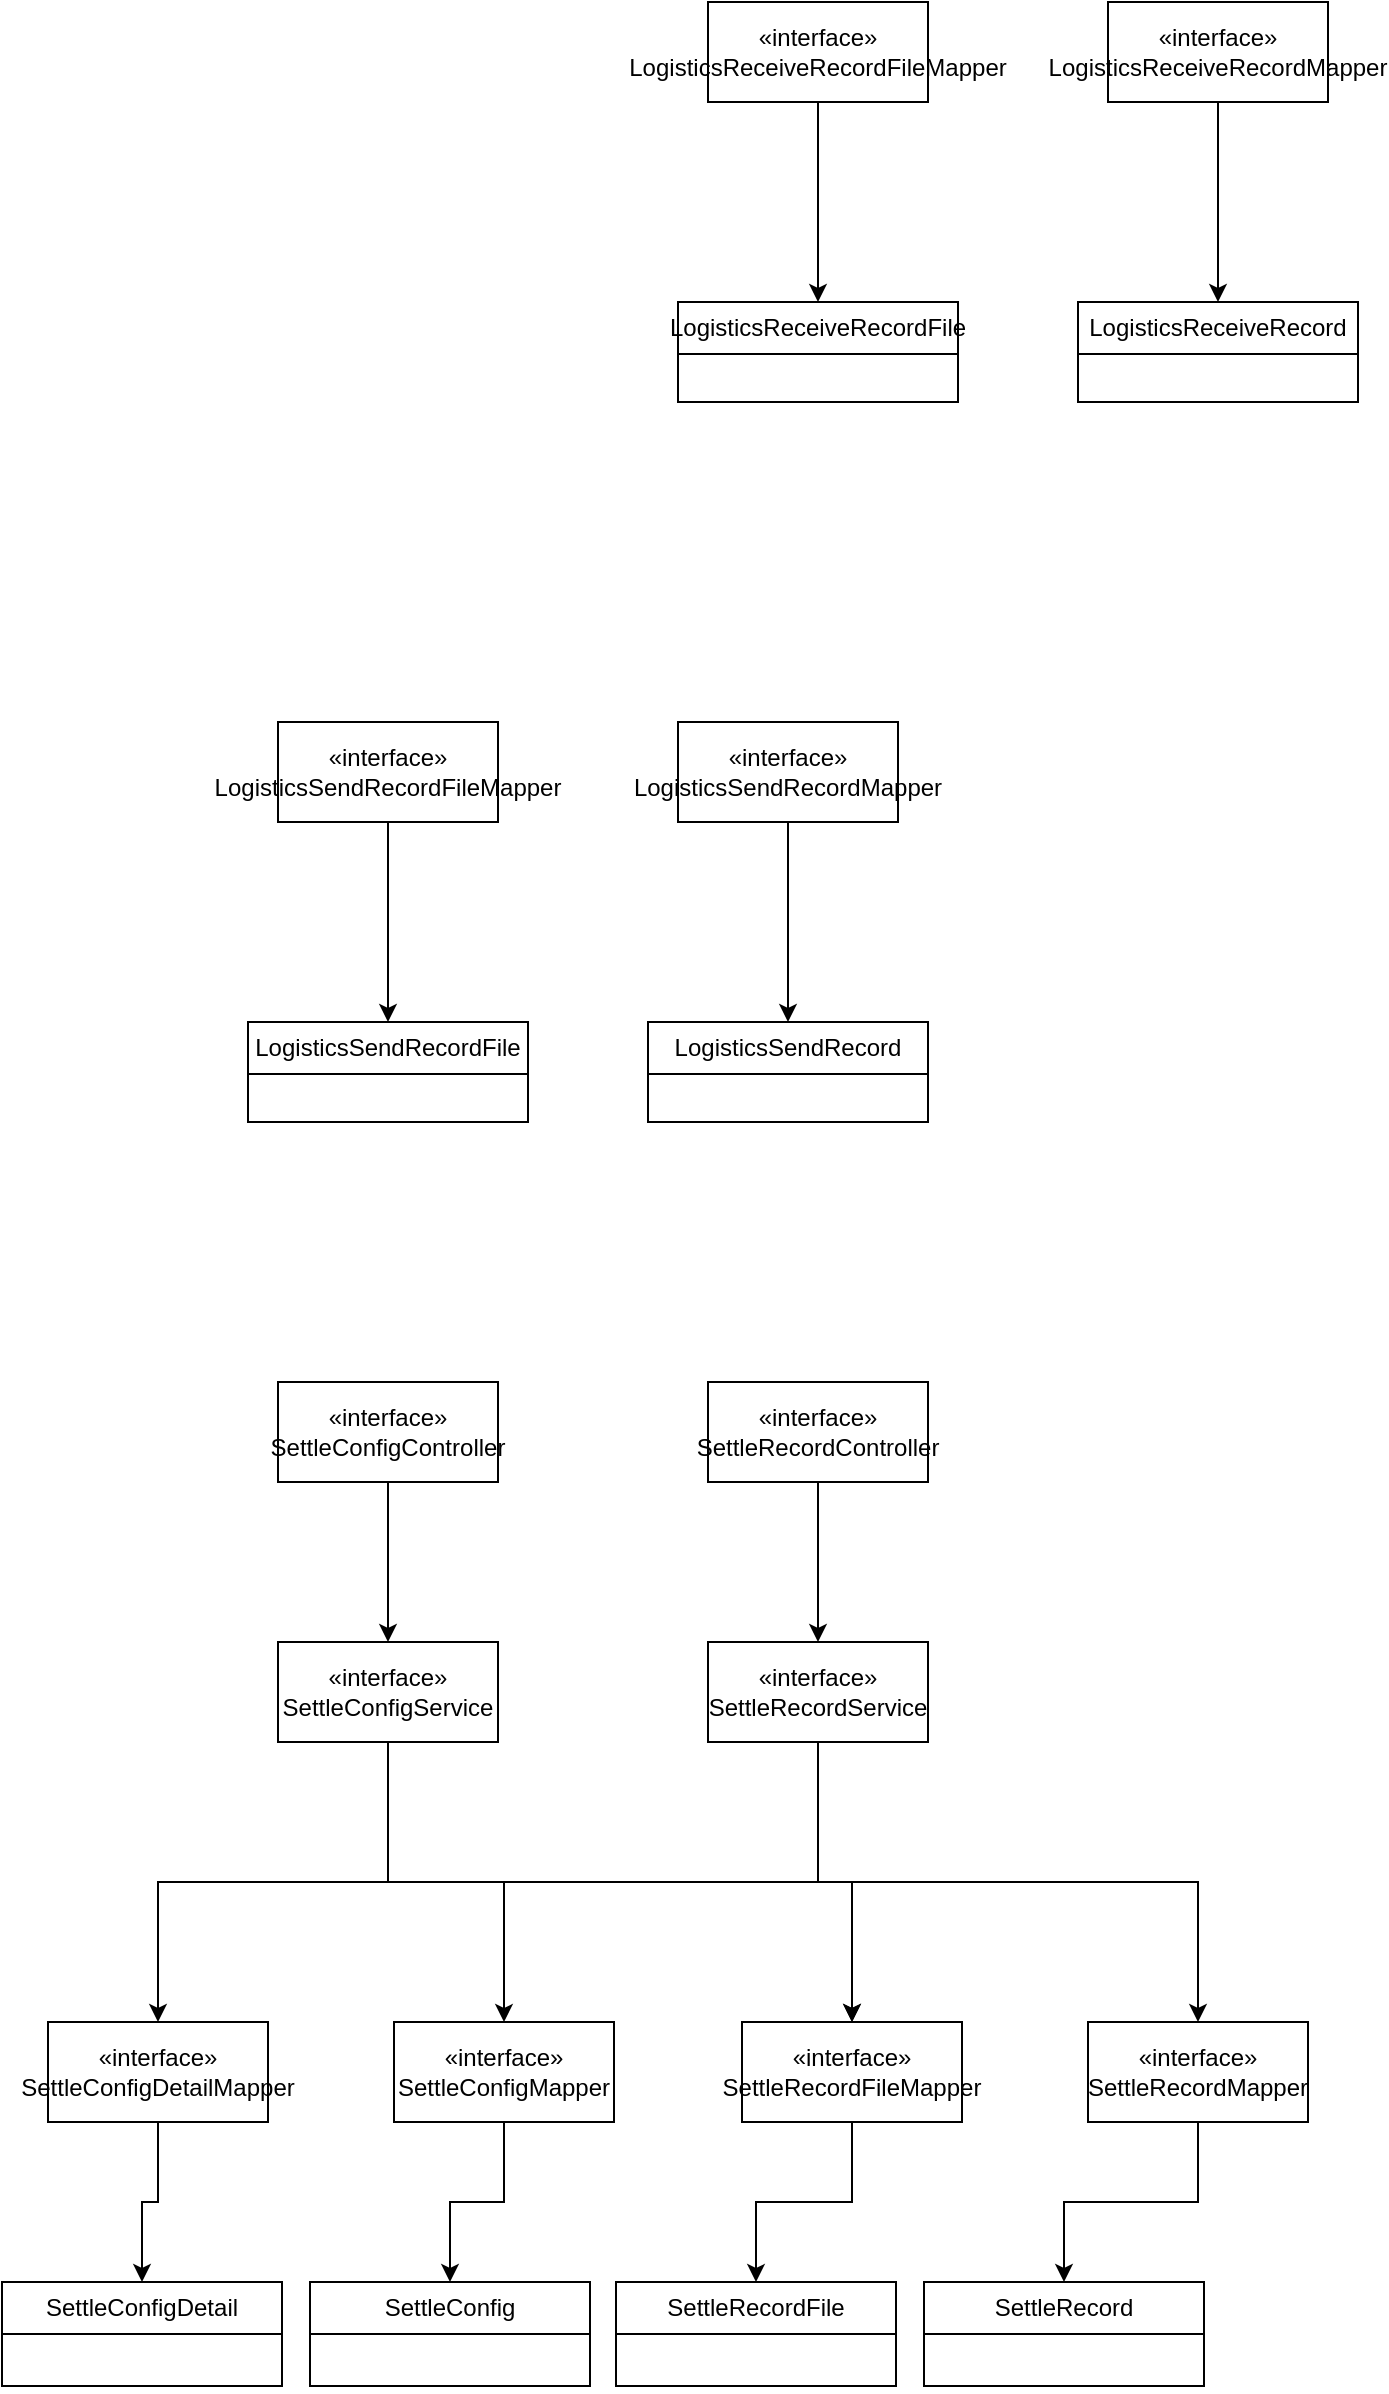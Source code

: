 <mxfile version="21.6.8" type="github">
  <diagram name="第 1 页" id="4Lf9_RHffd5M5_sBFVX4">
    <mxGraphModel dx="1379" dy="796" grid="1" gridSize="10" guides="1" tooltips="1" connect="1" arrows="1" fold="1" page="1" pageScale="1" pageWidth="827" pageHeight="1169" math="0" shadow="0">
      <root>
        <mxCell id="0" />
        <mxCell id="1" parent="0" />
        <mxCell id="0z8CAwwoSVDNRoBTpK5x-17" style="edgeStyle=orthogonalEdgeStyle;rounded=0;orthogonalLoop=1;jettySize=auto;html=1;entryX=0.5;entryY=0;entryDx=0;entryDy=0;" edge="1" parent="1" source="0z8CAwwoSVDNRoBTpK5x-2" target="0z8CAwwoSVDNRoBTpK5x-13">
          <mxGeometry relative="1" as="geometry" />
        </mxCell>
        <mxCell id="0z8CAwwoSVDNRoBTpK5x-2" value="«interface»&lt;br&gt;LogisticsReceiveRecordFileMapper" style="html=1;whiteSpace=wrap;" vertex="1" parent="1">
          <mxGeometry x="430" y="170" width="110" height="50" as="geometry" />
        </mxCell>
        <mxCell id="0z8CAwwoSVDNRoBTpK5x-18" style="edgeStyle=orthogonalEdgeStyle;rounded=0;orthogonalLoop=1;jettySize=auto;html=1;" edge="1" parent="1" source="0z8CAwwoSVDNRoBTpK5x-3" target="0z8CAwwoSVDNRoBTpK5x-15">
          <mxGeometry relative="1" as="geometry" />
        </mxCell>
        <mxCell id="0z8CAwwoSVDNRoBTpK5x-3" value="«interface»&lt;br&gt;LogisticsReceiveRecordMapper" style="html=1;whiteSpace=wrap;" vertex="1" parent="1">
          <mxGeometry x="630" y="170" width="110" height="50" as="geometry" />
        </mxCell>
        <mxCell id="0z8CAwwoSVDNRoBTpK5x-13" value="LogisticsReceiveRecordFile" style="swimlane;fontStyle=0;childLayout=stackLayout;horizontal=1;startSize=26;fillColor=none;horizontalStack=0;resizeParent=1;resizeParentMax=0;resizeLast=0;collapsible=1;marginBottom=0;whiteSpace=wrap;html=1;" vertex="1" parent="1">
          <mxGeometry x="415" y="320" width="140" height="50" as="geometry" />
        </mxCell>
        <mxCell id="0z8CAwwoSVDNRoBTpK5x-14" value="&amp;nbsp;" style="text;strokeColor=none;fillColor=none;align=left;verticalAlign=top;spacingLeft=4;spacingRight=4;overflow=hidden;rotatable=0;points=[[0,0.5],[1,0.5]];portConstraint=eastwest;whiteSpace=wrap;html=1;" vertex="1" parent="0z8CAwwoSVDNRoBTpK5x-13">
          <mxGeometry y="26" width="140" height="24" as="geometry" />
        </mxCell>
        <mxCell id="0z8CAwwoSVDNRoBTpK5x-15" value="LogisticsReceiveRecord" style="swimlane;fontStyle=0;childLayout=stackLayout;horizontal=1;startSize=26;fillColor=none;horizontalStack=0;resizeParent=1;resizeParentMax=0;resizeLast=0;collapsible=1;marginBottom=0;whiteSpace=wrap;html=1;" vertex="1" parent="1">
          <mxGeometry x="615" y="320" width="140" height="50" as="geometry" />
        </mxCell>
        <mxCell id="0z8CAwwoSVDNRoBTpK5x-16" value="&amp;nbsp;" style="text;strokeColor=none;fillColor=none;align=left;verticalAlign=top;spacingLeft=4;spacingRight=4;overflow=hidden;rotatable=0;points=[[0,0.5],[1,0.5]];portConstraint=eastwest;whiteSpace=wrap;html=1;" vertex="1" parent="0z8CAwwoSVDNRoBTpK5x-15">
          <mxGeometry y="26" width="140" height="24" as="geometry" />
        </mxCell>
        <mxCell id="0z8CAwwoSVDNRoBTpK5x-19" style="edgeStyle=orthogonalEdgeStyle;rounded=0;orthogonalLoop=1;jettySize=auto;html=1;entryX=0.5;entryY=0;entryDx=0;entryDy=0;" edge="1" source="0z8CAwwoSVDNRoBTpK5x-20" target="0z8CAwwoSVDNRoBTpK5x-23" parent="1">
          <mxGeometry relative="1" as="geometry" />
        </mxCell>
        <mxCell id="0z8CAwwoSVDNRoBTpK5x-20" value="«interface»&lt;br&gt;LogisticsSendRecordFileMapper" style="html=1;whiteSpace=wrap;" vertex="1" parent="1">
          <mxGeometry x="215" y="530" width="110" height="50" as="geometry" />
        </mxCell>
        <mxCell id="0z8CAwwoSVDNRoBTpK5x-21" style="edgeStyle=orthogonalEdgeStyle;rounded=0;orthogonalLoop=1;jettySize=auto;html=1;" edge="1" source="0z8CAwwoSVDNRoBTpK5x-22" target="0z8CAwwoSVDNRoBTpK5x-25" parent="1">
          <mxGeometry relative="1" as="geometry" />
        </mxCell>
        <mxCell id="0z8CAwwoSVDNRoBTpK5x-22" value="«interface»&lt;br&gt;LogisticsSendRecordMapper" style="html=1;whiteSpace=wrap;" vertex="1" parent="1">
          <mxGeometry x="415" y="530" width="110" height="50" as="geometry" />
        </mxCell>
        <mxCell id="0z8CAwwoSVDNRoBTpK5x-23" value="LogisticsSendRecordFile" style="swimlane;fontStyle=0;childLayout=stackLayout;horizontal=1;startSize=26;fillColor=none;horizontalStack=0;resizeParent=1;resizeParentMax=0;resizeLast=0;collapsible=1;marginBottom=0;whiteSpace=wrap;html=1;" vertex="1" parent="1">
          <mxGeometry x="200" y="680" width="140" height="50" as="geometry" />
        </mxCell>
        <mxCell id="0z8CAwwoSVDNRoBTpK5x-24" value="&amp;nbsp;" style="text;strokeColor=none;fillColor=none;align=left;verticalAlign=top;spacingLeft=4;spacingRight=4;overflow=hidden;rotatable=0;points=[[0,0.5],[1,0.5]];portConstraint=eastwest;whiteSpace=wrap;html=1;" vertex="1" parent="0z8CAwwoSVDNRoBTpK5x-23">
          <mxGeometry y="26" width="140" height="24" as="geometry" />
        </mxCell>
        <mxCell id="0z8CAwwoSVDNRoBTpK5x-25" value="LogisticsSendRecord" style="swimlane;fontStyle=0;childLayout=stackLayout;horizontal=1;startSize=26;fillColor=none;horizontalStack=0;resizeParent=1;resizeParentMax=0;resizeLast=0;collapsible=1;marginBottom=0;whiteSpace=wrap;html=1;" vertex="1" parent="1">
          <mxGeometry x="400" y="680" width="140" height="50" as="geometry" />
        </mxCell>
        <mxCell id="0z8CAwwoSVDNRoBTpK5x-26" value="&amp;nbsp;" style="text;strokeColor=none;fillColor=none;align=left;verticalAlign=top;spacingLeft=4;spacingRight=4;overflow=hidden;rotatable=0;points=[[0,0.5],[1,0.5]];portConstraint=eastwest;whiteSpace=wrap;html=1;" vertex="1" parent="0z8CAwwoSVDNRoBTpK5x-25">
          <mxGeometry y="26" width="140" height="24" as="geometry" />
        </mxCell>
        <mxCell id="0z8CAwwoSVDNRoBTpK5x-31" style="edgeStyle=orthogonalEdgeStyle;rounded=0;orthogonalLoop=1;jettySize=auto;html=1;" edge="1" parent="1" source="0z8CAwwoSVDNRoBTpK5x-27" target="0z8CAwwoSVDNRoBTpK5x-30">
          <mxGeometry relative="1" as="geometry" />
        </mxCell>
        <mxCell id="0z8CAwwoSVDNRoBTpK5x-27" value="«interface»&lt;br&gt;SettleConfigController" style="html=1;whiteSpace=wrap;" vertex="1" parent="1">
          <mxGeometry x="215" y="860" width="110" height="50" as="geometry" />
        </mxCell>
        <mxCell id="0z8CAwwoSVDNRoBTpK5x-32" style="edgeStyle=orthogonalEdgeStyle;rounded=0;orthogonalLoop=1;jettySize=auto;html=1;" edge="1" parent="1" source="0z8CAwwoSVDNRoBTpK5x-28" target="0z8CAwwoSVDNRoBTpK5x-29">
          <mxGeometry relative="1" as="geometry" />
        </mxCell>
        <mxCell id="0z8CAwwoSVDNRoBTpK5x-28" value="«interface»&lt;br&gt;SettleRecordController" style="html=1;whiteSpace=wrap;" vertex="1" parent="1">
          <mxGeometry x="430" y="860" width="110" height="50" as="geometry" />
        </mxCell>
        <mxCell id="0z8CAwwoSVDNRoBTpK5x-64" style="edgeStyle=orthogonalEdgeStyle;rounded=0;orthogonalLoop=1;jettySize=auto;html=1;entryX=0.5;entryY=0;entryDx=0;entryDy=0;" edge="1" parent="1" source="0z8CAwwoSVDNRoBTpK5x-29" target="0z8CAwwoSVDNRoBTpK5x-37">
          <mxGeometry relative="1" as="geometry" />
        </mxCell>
        <mxCell id="0z8CAwwoSVDNRoBTpK5x-29" value="«interface»&lt;br&gt;SettleRecordService" style="html=1;whiteSpace=wrap;" vertex="1" parent="1">
          <mxGeometry x="430" y="990" width="110" height="50" as="geometry" />
        </mxCell>
        <mxCell id="0z8CAwwoSVDNRoBTpK5x-59" style="edgeStyle=orthogonalEdgeStyle;rounded=0;orthogonalLoop=1;jettySize=auto;html=1;entryX=0.5;entryY=0;entryDx=0;entryDy=0;" edge="1" parent="1" source="0z8CAwwoSVDNRoBTpK5x-30" target="0z8CAwwoSVDNRoBTpK5x-34">
          <mxGeometry relative="1" as="geometry">
            <Array as="points">
              <mxPoint x="270" y="1110" />
              <mxPoint x="155" y="1110" />
            </Array>
          </mxGeometry>
        </mxCell>
        <mxCell id="0z8CAwwoSVDNRoBTpK5x-60" style="edgeStyle=orthogonalEdgeStyle;rounded=0;orthogonalLoop=1;jettySize=auto;html=1;" edge="1" parent="1" source="0z8CAwwoSVDNRoBTpK5x-30" target="0z8CAwwoSVDNRoBTpK5x-35">
          <mxGeometry relative="1" as="geometry" />
        </mxCell>
        <mxCell id="0z8CAwwoSVDNRoBTpK5x-62" style="edgeStyle=orthogonalEdgeStyle;rounded=0;orthogonalLoop=1;jettySize=auto;html=1;entryX=0.5;entryY=0;entryDx=0;entryDy=0;" edge="1" parent="1" source="0z8CAwwoSVDNRoBTpK5x-30" target="0z8CAwwoSVDNRoBTpK5x-37">
          <mxGeometry relative="1" as="geometry">
            <Array as="points">
              <mxPoint x="270" y="1110" />
              <mxPoint x="502" y="1110" />
            </Array>
          </mxGeometry>
        </mxCell>
        <mxCell id="0z8CAwwoSVDNRoBTpK5x-63" style="edgeStyle=orthogonalEdgeStyle;rounded=0;orthogonalLoop=1;jettySize=auto;html=1;" edge="1" parent="1" source="0z8CAwwoSVDNRoBTpK5x-30" target="0z8CAwwoSVDNRoBTpK5x-38">
          <mxGeometry relative="1" as="geometry">
            <Array as="points">
              <mxPoint x="270" y="1110" />
              <mxPoint x="675" y="1110" />
            </Array>
          </mxGeometry>
        </mxCell>
        <mxCell id="0z8CAwwoSVDNRoBTpK5x-30" value="«interface»&lt;br&gt;SettleConfigService" style="html=1;whiteSpace=wrap;" vertex="1" parent="1">
          <mxGeometry x="215" y="990" width="110" height="50" as="geometry" />
        </mxCell>
        <mxCell id="0z8CAwwoSVDNRoBTpK5x-55" style="edgeStyle=orthogonalEdgeStyle;rounded=0;orthogonalLoop=1;jettySize=auto;html=1;" edge="1" parent="1" source="0z8CAwwoSVDNRoBTpK5x-34" target="0z8CAwwoSVDNRoBTpK5x-43">
          <mxGeometry relative="1" as="geometry" />
        </mxCell>
        <mxCell id="0z8CAwwoSVDNRoBTpK5x-34" value="«interface»&lt;br&gt;SettleConfigDetailMapper" style="html=1;whiteSpace=wrap;" vertex="1" parent="1">
          <mxGeometry x="100" y="1180" width="110" height="50" as="geometry" />
        </mxCell>
        <mxCell id="0z8CAwwoSVDNRoBTpK5x-56" style="edgeStyle=orthogonalEdgeStyle;rounded=0;orthogonalLoop=1;jettySize=auto;html=1;" edge="1" parent="1" source="0z8CAwwoSVDNRoBTpK5x-35" target="0z8CAwwoSVDNRoBTpK5x-45">
          <mxGeometry relative="1" as="geometry" />
        </mxCell>
        <mxCell id="0z8CAwwoSVDNRoBTpK5x-35" value="«interface»&lt;br&gt;SettleConfigMapper" style="html=1;whiteSpace=wrap;" vertex="1" parent="1">
          <mxGeometry x="273" y="1180" width="110" height="50" as="geometry" />
        </mxCell>
        <mxCell id="0z8CAwwoSVDNRoBTpK5x-57" style="edgeStyle=orthogonalEdgeStyle;rounded=0;orthogonalLoop=1;jettySize=auto;html=1;" edge="1" parent="1" source="0z8CAwwoSVDNRoBTpK5x-37" target="0z8CAwwoSVDNRoBTpK5x-49">
          <mxGeometry relative="1" as="geometry" />
        </mxCell>
        <mxCell id="0z8CAwwoSVDNRoBTpK5x-37" value="«interface»&lt;br&gt;SettleRecordFileMapper" style="html=1;whiteSpace=wrap;" vertex="1" parent="1">
          <mxGeometry x="447" y="1180" width="110" height="50" as="geometry" />
        </mxCell>
        <mxCell id="0z8CAwwoSVDNRoBTpK5x-58" style="edgeStyle=orthogonalEdgeStyle;rounded=0;orthogonalLoop=1;jettySize=auto;html=1;" edge="1" parent="1" source="0z8CAwwoSVDNRoBTpK5x-38" target="0z8CAwwoSVDNRoBTpK5x-51">
          <mxGeometry relative="1" as="geometry" />
        </mxCell>
        <mxCell id="0z8CAwwoSVDNRoBTpK5x-38" value="«interface»&lt;br&gt;SettleRecordMapper" style="html=1;whiteSpace=wrap;" vertex="1" parent="1">
          <mxGeometry x="620" y="1180" width="110" height="50" as="geometry" />
        </mxCell>
        <mxCell id="0z8CAwwoSVDNRoBTpK5x-43" value="SettleConfigDetail" style="swimlane;fontStyle=0;childLayout=stackLayout;horizontal=1;startSize=26;fillColor=none;horizontalStack=0;resizeParent=1;resizeParentMax=0;resizeLast=0;collapsible=1;marginBottom=0;whiteSpace=wrap;html=1;" vertex="1" parent="1">
          <mxGeometry x="77" y="1310" width="140" height="52" as="geometry" />
        </mxCell>
        <mxCell id="0z8CAwwoSVDNRoBTpK5x-44" value="&amp;nbsp;" style="text;strokeColor=none;fillColor=none;align=left;verticalAlign=top;spacingLeft=4;spacingRight=4;overflow=hidden;rotatable=0;points=[[0,0.5],[1,0.5]];portConstraint=eastwest;whiteSpace=wrap;html=1;" vertex="1" parent="0z8CAwwoSVDNRoBTpK5x-43">
          <mxGeometry y="26" width="140" height="26" as="geometry" />
        </mxCell>
        <mxCell id="0z8CAwwoSVDNRoBTpK5x-45" value="SettleConfig" style="swimlane;fontStyle=0;childLayout=stackLayout;horizontal=1;startSize=26;fillColor=none;horizontalStack=0;resizeParent=1;resizeParentMax=0;resizeLast=0;collapsible=1;marginBottom=0;whiteSpace=wrap;html=1;" vertex="1" parent="1">
          <mxGeometry x="231" y="1310" width="140" height="52" as="geometry" />
        </mxCell>
        <mxCell id="0z8CAwwoSVDNRoBTpK5x-46" value="&amp;nbsp;" style="text;strokeColor=none;fillColor=none;align=left;verticalAlign=top;spacingLeft=4;spacingRight=4;overflow=hidden;rotatable=0;points=[[0,0.5],[1,0.5]];portConstraint=eastwest;whiteSpace=wrap;html=1;" vertex="1" parent="0z8CAwwoSVDNRoBTpK5x-45">
          <mxGeometry y="26" width="140" height="26" as="geometry" />
        </mxCell>
        <mxCell id="0z8CAwwoSVDNRoBTpK5x-49" value="SettleRecordFile" style="swimlane;fontStyle=0;childLayout=stackLayout;horizontal=1;startSize=26;fillColor=none;horizontalStack=0;resizeParent=1;resizeParentMax=0;resizeLast=0;collapsible=1;marginBottom=0;whiteSpace=wrap;html=1;" vertex="1" parent="1">
          <mxGeometry x="384" y="1310" width="140" height="52" as="geometry" />
        </mxCell>
        <mxCell id="0z8CAwwoSVDNRoBTpK5x-50" value="&amp;nbsp;" style="text;strokeColor=none;fillColor=none;align=left;verticalAlign=top;spacingLeft=4;spacingRight=4;overflow=hidden;rotatable=0;points=[[0,0.5],[1,0.5]];portConstraint=eastwest;whiteSpace=wrap;html=1;" vertex="1" parent="0z8CAwwoSVDNRoBTpK5x-49">
          <mxGeometry y="26" width="140" height="26" as="geometry" />
        </mxCell>
        <mxCell id="0z8CAwwoSVDNRoBTpK5x-51" value="SettleRecord" style="swimlane;fontStyle=0;childLayout=stackLayout;horizontal=1;startSize=26;fillColor=none;horizontalStack=0;resizeParent=1;resizeParentMax=0;resizeLast=0;collapsible=1;marginBottom=0;whiteSpace=wrap;html=1;" vertex="1" parent="1">
          <mxGeometry x="538" y="1310" width="140" height="52" as="geometry" />
        </mxCell>
        <mxCell id="0z8CAwwoSVDNRoBTpK5x-52" value="&amp;nbsp;" style="text;strokeColor=none;fillColor=none;align=left;verticalAlign=top;spacingLeft=4;spacingRight=4;overflow=hidden;rotatable=0;points=[[0,0.5],[1,0.5]];portConstraint=eastwest;whiteSpace=wrap;html=1;" vertex="1" parent="0z8CAwwoSVDNRoBTpK5x-51">
          <mxGeometry y="26" width="140" height="26" as="geometry" />
        </mxCell>
      </root>
    </mxGraphModel>
  </diagram>
</mxfile>
